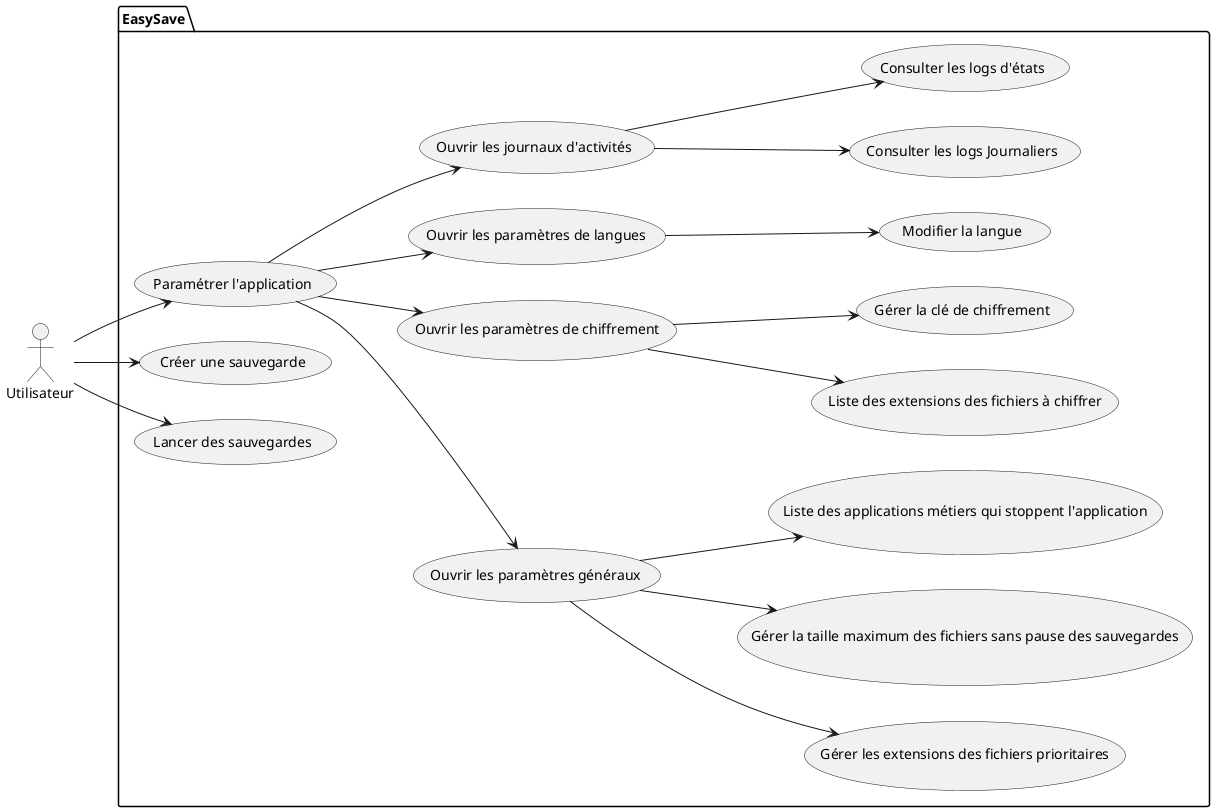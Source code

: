 @startuml
left to right direction

actor Utilisateur as user

' Package EasySave
package EasySave {
    ' Cas d'utilisation pour les paramètres
    usecase "Paramétrer l'application" as UC_Parameters
    usecase "Ouvrir les paramètres généraux" as UC_GeneralParameters
    usecase "Ouvrir les paramètres de chiffrement" as UC_EncryptionParameters
    usecase "Ouvrir les paramètres de langues" as UC_LanguageParameters
    usecase "Ouvrir les journaux d'activités" as UC_LogParameters
    
    ' Cas d'utilisation pour les paramètres généraux
    usecase "Gérer les extensions des fichiers prioritaires" as UC_PriorityExtension
    usecase "Gérer la taille maximum des fichiers sans pause des sauvegardes" as UC_FileSizeMax
    usecase "Liste des applications métiers qui stoppent l'application" as UC_BusinessApp
    
    ' Cas d'utilisation pour les paramètres de chiffrement
    usecase "Liste des extensions des fichiers à chiffrer" as UC_EncryptionExtension
    usecase "Gérer la clé de chiffrement" as UC_EncryptionKey
    
    ' Cas d'utilisation pour les paramètres de langues
    usecase "Modifier la langue" as UC_Language
    
    ' Cas d'utilisation pour les journaux d'activités
    usecase "Consulter les logs Journaliers" as UC_DailyLog
    usecase "Consulter les logs d'états" as UC_StateLog
    
    ' Cas d'utilisation pour les sauvegardes
    usecase "Créer une sauvegarde" as UC_CreateSave
    usecase "Lancer des sauvegardes" as UC_RunSave
}

user --> UC_Parameters
UC_Parameters --> UC_GeneralParameters
UC_Parameters --> UC_EncryptionParameters
UC_Parameters --> UC_LanguageParameters
UC_Parameters --> UC_LogParameters
UC_GeneralParameters --> UC_PriorityExtension
UC_GeneralParameters --> UC_FileSizeMax
UC_GeneralParameters --> UC_BusinessApp
UC_EncryptionParameters --> UC_EncryptionExtension
UC_EncryptionParameters --> UC_EncryptionKey
UC_LanguageParameters --> UC_Language
UC_LogParameters --> UC_DailyLog
UC_LogParameters --> UC_StateLog
user --> UC_CreateSave
user --> UC_RunSave
@enduml

